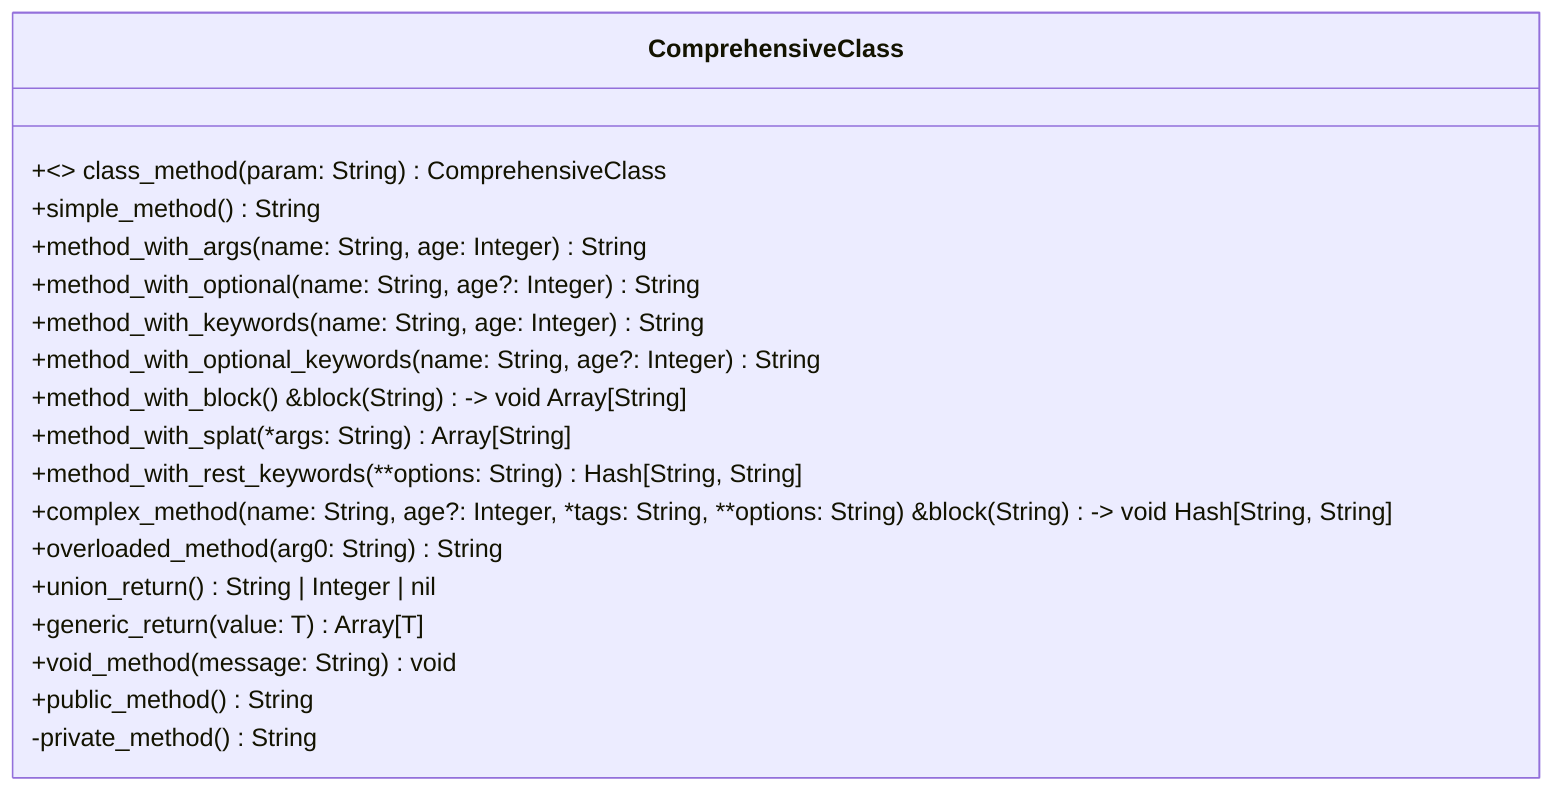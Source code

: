 classDiagram
    class ComprehensiveClass {
        +<<static>> class_method(param: String) ComprehensiveClass
        +simple_method() String
        +method_with_args(name: String, age: Integer) String
        +method_with_optional(name: String, age?: Integer) String
        +method_with_keywords(name: String, age: Integer) String
        +method_with_optional_keywords(name: String, age?: Integer) String
        +method_with_block() &block(String) -> void Array[String]
        +method_with_splat(*args: String) Array[String]
        +method_with_rest_keywords(**options: String) Hash[String, String]
        +complex_method(name: String, age?: Integer, *tags: String, **options: String) &block(String) -> void Hash[String, String]
        +overloaded_method(arg0: String) String
        +union_return() String | Integer | nil
        +generic_return(value: T) Array[T]
        +void_method(message: String) void
        +public_method() String
        -private_method() String
    }